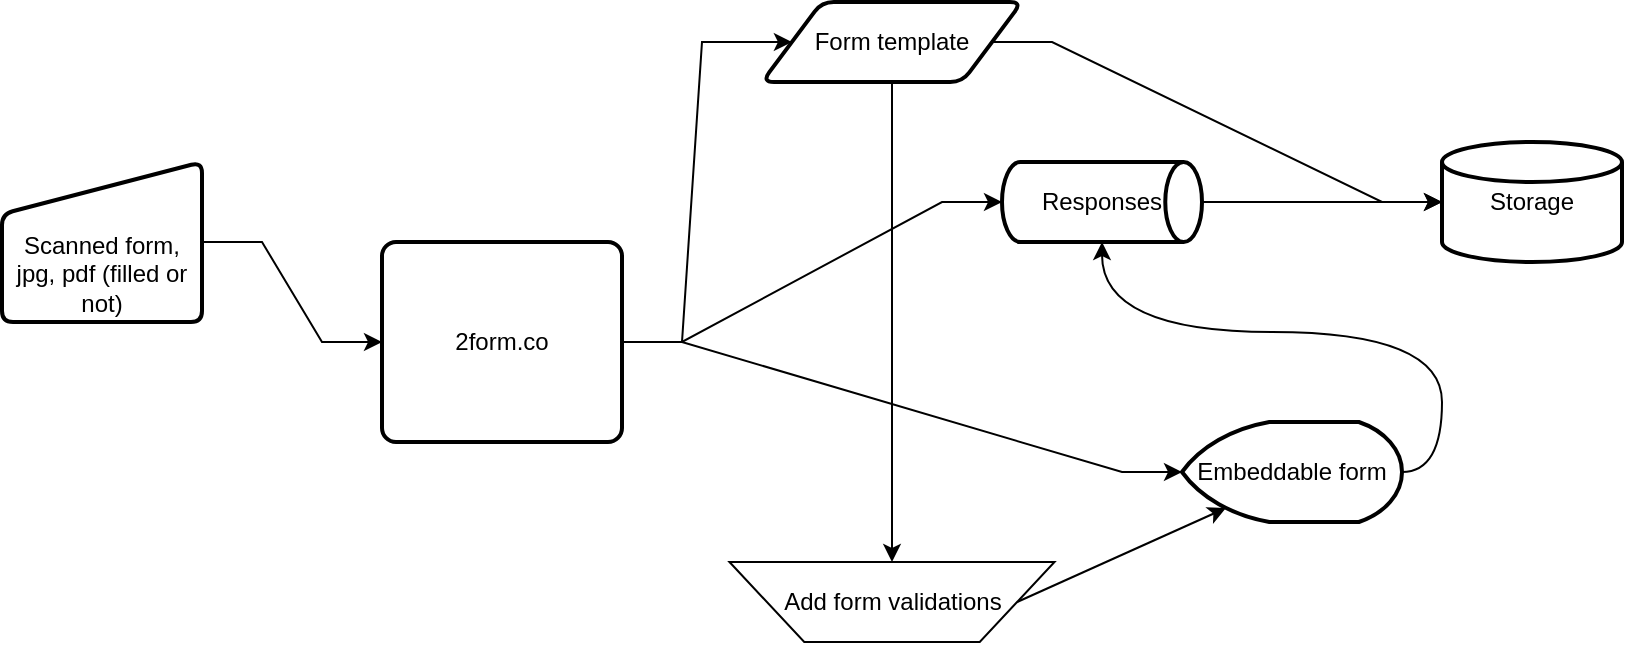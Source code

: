 <mxfile version="16.5.2" type="github">
  <diagram id="RZbKDoNw33tvXICRSA83" name="Page-1">
    <mxGraphModel dx="1422" dy="832" grid="1" gridSize="10" guides="1" tooltips="1" connect="1" arrows="1" fold="1" page="1" pageScale="1" pageWidth="850" pageHeight="1100" math="0" shadow="0">
      <root>
        <mxCell id="0" />
        <mxCell id="1" parent="0" />
        <mxCell id="o_DKsuO73iJkefLuo-gP-13" style="edgeStyle=entityRelationEdgeStyle;rounded=0;orthogonalLoop=1;jettySize=auto;html=1;exitX=1;exitY=0.5;exitDx=0;exitDy=0;strokeColor=default;" edge="1" parent="1" source="o_DKsuO73iJkefLuo-gP-8" target="o_DKsuO73iJkefLuo-gP-11">
          <mxGeometry relative="1" as="geometry" />
        </mxCell>
        <mxCell id="o_DKsuO73iJkefLuo-gP-17" style="edgeStyle=entityRelationEdgeStyle;rounded=0;orthogonalLoop=1;jettySize=auto;html=1;exitX=1;exitY=0.5;exitDx=0;exitDy=0;entryX=0;entryY=0.5;entryDx=0;entryDy=0;entryPerimeter=0;strokeColor=default;" edge="1" parent="1" source="o_DKsuO73iJkefLuo-gP-8" target="o_DKsuO73iJkefLuo-gP-16">
          <mxGeometry relative="1" as="geometry" />
        </mxCell>
        <mxCell id="o_DKsuO73iJkefLuo-gP-20" style="edgeStyle=entityRelationEdgeStyle;rounded=0;orthogonalLoop=1;jettySize=auto;html=1;exitX=1;exitY=0.5;exitDx=0;exitDy=0;entryX=0;entryY=0.5;entryDx=0;entryDy=0;entryPerimeter=0;strokeColor=default;" edge="1" parent="1" source="o_DKsuO73iJkefLuo-gP-8" target="o_DKsuO73iJkefLuo-gP-19">
          <mxGeometry relative="1" as="geometry" />
        </mxCell>
        <mxCell id="o_DKsuO73iJkefLuo-gP-8" value="2form.co" style="rounded=1;whiteSpace=wrap;html=1;absoluteArcSize=1;arcSize=14;strokeWidth=2;" vertex="1" parent="1">
          <mxGeometry x="210" y="170" width="120" height="100" as="geometry" />
        </mxCell>
        <mxCell id="o_DKsuO73iJkefLuo-gP-10" style="edgeStyle=entityRelationEdgeStyle;rounded=0;orthogonalLoop=1;jettySize=auto;html=1;exitX=1;exitY=0.5;exitDx=0;exitDy=0;strokeColor=default;" edge="1" parent="1" source="o_DKsuO73iJkefLuo-gP-9" target="o_DKsuO73iJkefLuo-gP-8">
          <mxGeometry relative="1" as="geometry" />
        </mxCell>
        <mxCell id="o_DKsuO73iJkefLuo-gP-9" value="Scanned form, jpg, pdf (filled or not)" style="html=1;strokeWidth=2;shape=manualInput;whiteSpace=wrap;rounded=1;size=26;arcSize=11;verticalAlign=bottom;" vertex="1" parent="1">
          <mxGeometry x="20" y="130" width="100" height="80" as="geometry" />
        </mxCell>
        <mxCell id="o_DKsuO73iJkefLuo-gP-15" style="edgeStyle=entityRelationEdgeStyle;rounded=0;orthogonalLoop=1;jettySize=auto;html=1;exitX=1;exitY=0.5;exitDx=0;exitDy=0;entryX=0;entryY=0.5;entryDx=0;entryDy=0;entryPerimeter=0;strokeColor=default;" edge="1" parent="1" source="o_DKsuO73iJkefLuo-gP-11" target="o_DKsuO73iJkefLuo-gP-14">
          <mxGeometry relative="1" as="geometry" />
        </mxCell>
        <mxCell id="o_DKsuO73iJkefLuo-gP-23" style="rounded=0;orthogonalLoop=1;jettySize=auto;html=1;exitX=0.5;exitY=1;exitDx=0;exitDy=0;entryX=0.5;entryY=0;entryDx=0;entryDy=0;strokeColor=default;" edge="1" parent="1" source="o_DKsuO73iJkefLuo-gP-11" target="o_DKsuO73iJkefLuo-gP-21">
          <mxGeometry relative="1" as="geometry" />
        </mxCell>
        <mxCell id="o_DKsuO73iJkefLuo-gP-11" value="Form template" style="shape=parallelogram;html=1;strokeWidth=2;perimeter=parallelogramPerimeter;whiteSpace=wrap;rounded=1;arcSize=12;size=0.23;" vertex="1" parent="1">
          <mxGeometry x="400" y="50" width="130" height="40" as="geometry" />
        </mxCell>
        <mxCell id="o_DKsuO73iJkefLuo-gP-14" value="Storage" style="strokeWidth=2;html=1;shape=mxgraph.flowchart.database;whiteSpace=wrap;" vertex="1" parent="1">
          <mxGeometry x="740" y="120" width="90" height="60" as="geometry" />
        </mxCell>
        <mxCell id="o_DKsuO73iJkefLuo-gP-18" style="edgeStyle=entityRelationEdgeStyle;rounded=0;orthogonalLoop=1;jettySize=auto;html=1;exitX=1;exitY=0.5;exitDx=0;exitDy=0;exitPerimeter=0;strokeColor=default;" edge="1" parent="1" source="o_DKsuO73iJkefLuo-gP-16" target="o_DKsuO73iJkefLuo-gP-14">
          <mxGeometry relative="1" as="geometry" />
        </mxCell>
        <mxCell id="o_DKsuO73iJkefLuo-gP-16" value="Responses" style="strokeWidth=2;html=1;shape=mxgraph.flowchart.direct_data;whiteSpace=wrap;" vertex="1" parent="1">
          <mxGeometry x="520" y="130" width="100" height="40" as="geometry" />
        </mxCell>
        <mxCell id="o_DKsuO73iJkefLuo-gP-25" style="edgeStyle=orthogonalEdgeStyle;rounded=0;orthogonalLoop=1;jettySize=auto;html=1;exitX=1;exitY=0.5;exitDx=0;exitDy=0;exitPerimeter=0;entryX=0.5;entryY=1;entryDx=0;entryDy=0;entryPerimeter=0;strokeColor=default;curved=1;" edge="1" parent="1" source="o_DKsuO73iJkefLuo-gP-19" target="o_DKsuO73iJkefLuo-gP-16">
          <mxGeometry relative="1" as="geometry" />
        </mxCell>
        <mxCell id="o_DKsuO73iJkefLuo-gP-19" value="Embeddable form" style="strokeWidth=2;html=1;shape=mxgraph.flowchart.display;whiteSpace=wrap;" vertex="1" parent="1">
          <mxGeometry x="610" y="260" width="110" height="50" as="geometry" />
        </mxCell>
        <mxCell id="o_DKsuO73iJkefLuo-gP-24" style="edgeStyle=none;rounded=0;orthogonalLoop=1;jettySize=auto;html=1;exitX=1;exitY=0.5;exitDx=0;exitDy=0;entryX=0.2;entryY=0.86;entryDx=0;entryDy=0;entryPerimeter=0;strokeColor=default;" edge="1" parent="1" source="o_DKsuO73iJkefLuo-gP-21" target="o_DKsuO73iJkefLuo-gP-19">
          <mxGeometry relative="1" as="geometry" />
        </mxCell>
        <mxCell id="o_DKsuO73iJkefLuo-gP-21" value="Add form validations" style="verticalLabelPosition=middle;verticalAlign=middle;html=1;shape=trapezoid;perimeter=trapezoidPerimeter;whiteSpace=wrap;size=0.23;arcSize=10;flipV=1;labelPosition=center;align=center;" vertex="1" parent="1">
          <mxGeometry x="383.75" y="330" width="162.5" height="40" as="geometry" />
        </mxCell>
      </root>
    </mxGraphModel>
  </diagram>
</mxfile>
